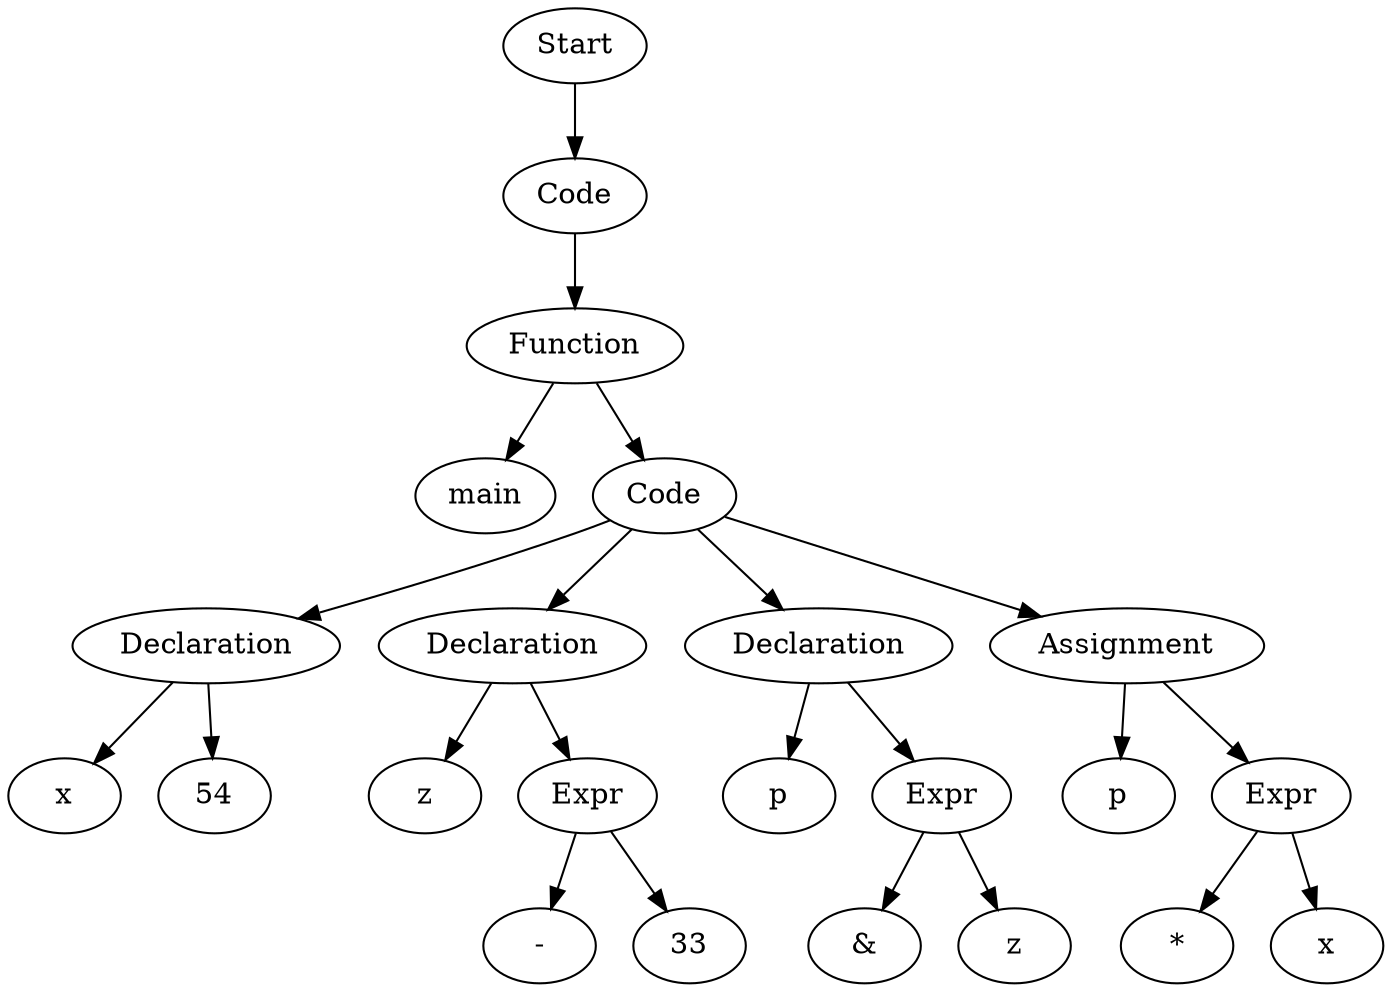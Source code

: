 digraph AST {
  "138430607648240" [label="Start"];
  "138430607648240" -> "138430607648096";
  "138430607648096" [label="Code"];
  "138430607648096" -> "138430607646656";
  "138430607646656" [label="Function"];
  "138430607646656" -> "138430607646848";
  "138430607646656" -> "138430607648192";
  "138430607646848" [label="main"];
  "138430607648192" [label="Code"];
  "138430607648192" -> "138430607647472";
  "138430607648192" -> "138430607647664";
  "138430607648192" -> "138430607649488";
  "138430607648192" -> "138430607650592";
  "138430607647472" [label="Declaration"];
  "138430607647472" -> "138430607646752";
  "138430607647472" -> "138430607647808";
  "138430607646752" [label="x"];
  "138430607647808" [label="54"];
  "138430607647664" [label="Declaration"];
  "138430607647664" -> "138430607649104";
  "138430607647664" -> "138430607649344";
  "138430607649104" [label="z"];
  "138430607649344" [label="Expr"];
  "138430607649344" -> "138430607649440";
  "138430607649344" -> "138430607649776";
  "138430607649440" [label="-"];
  "138430607649776" [label="33"];
  "138430607649488" [label="Declaration"];
  "138430607649488" -> "138430607650064";
  "138430607649488" -> "138430607650448";
  "138430607650064" [label="p"];
  "138430607650448" [label="Expr"];
  "138430607650448" -> "138430607650544";
  "138430607650448" -> "138430607650880";
  "138430607650544" [label="&"];
  "138430607650880" [label="z"];
  "138430607650592" [label="Assignment"];
  "138430607650592" -> "138430607650976";
  "138430607650592" -> "138430607651120";
  "138430607650976" [label="p"];
  "138430607651120" [label="Expr"];
  "138430607651120" -> "138430607651216";
  "138430607651120" -> "138430607651552";
  "138430607651216" [label="*"];
  "138430607651552" [label="x"];
}
